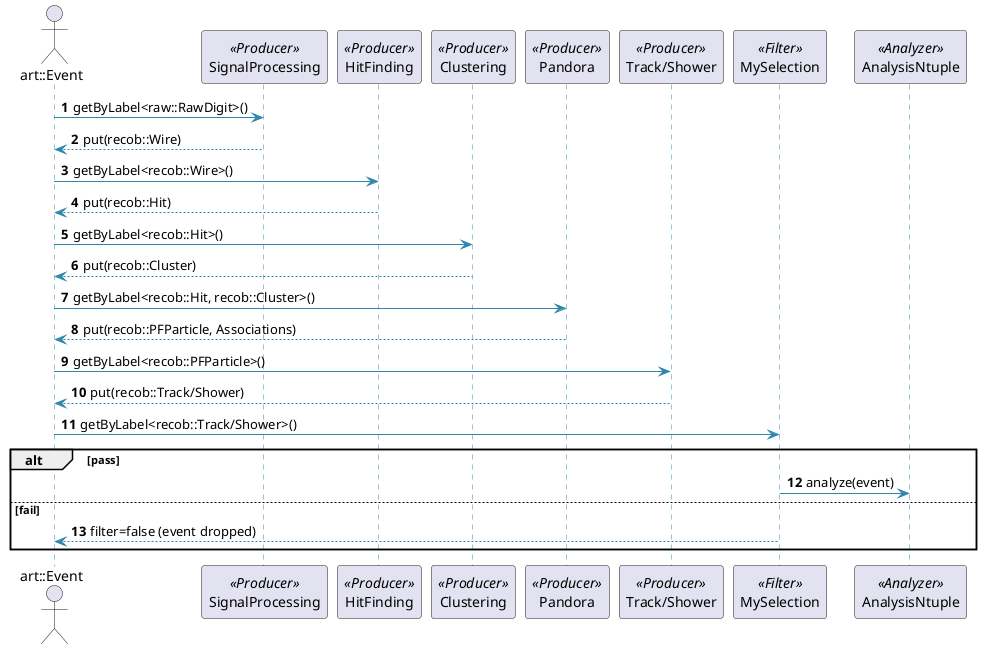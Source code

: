 @startuml LArSoft_Sequence
skinparam shadowing false
skinparam defaultFontName Arial
skinparam sequence {
  ArrowColor #2E86AB
  LifeLineBorderColor #2E86AB
  LifeLineBackgroundColor #FDFDFD
}
autonumber
actor "art::Event" as E
participant "SignalProcessing" as SP <<Producer>>
participant "HitFinding" as HF <<Producer>>
participant "Clustering" as CL <<Producer>>
participant "Pandora" as PA <<Producer>>
participant "Track/Shower" as TS <<Producer>>
participant "MySelection" as SEL <<Filter>>
participant "AnalysisNtuple" as AN <<Analyzer>>

E -> SP: getByLabel<raw::RawDigit>()
SP --> E: put(recob::Wire)
E -> HF: getByLabel<recob::Wire>()
HF --> E: put(recob::Hit)
E -> CL: getByLabel<recob::Hit>()
CL --> E: put(recob::Cluster)
E -> PA: getByLabel<recob::Hit, recob::Cluster>()
PA --> E: put(recob::PFParticle, Associations)
E -> TS: getByLabel<recob::PFParticle>()
TS --> E: put(recob::Track/Shower)
E -> SEL: getByLabel<recob::Track/Shower>()
alt pass
  SEL -> AN: analyze(event)
else fail
  SEL --> E: filter=false (event dropped)
end
@enduml
